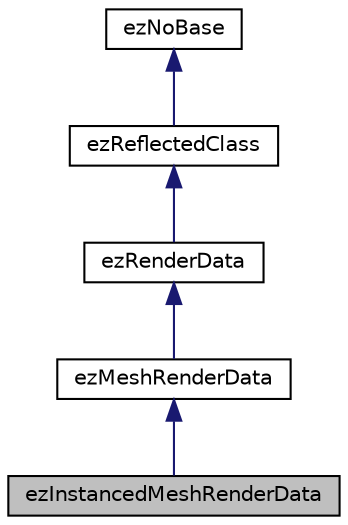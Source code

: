 digraph "ezInstancedMeshRenderData"
{
 // LATEX_PDF_SIZE
  edge [fontname="Helvetica",fontsize="10",labelfontname="Helvetica",labelfontsize="10"];
  node [fontname="Helvetica",fontsize="10",shape=record];
  Node1 [label="ezInstancedMeshRenderData",height=0.2,width=0.4,color="black", fillcolor="grey75", style="filled", fontcolor="black",tooltip=" "];
  Node2 -> Node1 [dir="back",color="midnightblue",fontsize="10",style="solid",fontname="Helvetica"];
  Node2 [label="ezMeshRenderData",height=0.2,width=0.4,color="black", fillcolor="white", style="filled",URL="$d7/d71/classez_mesh_render_data.htm",tooltip=" "];
  Node3 -> Node2 [dir="back",color="midnightblue",fontsize="10",style="solid",fontname="Helvetica"];
  Node3 [label="ezRenderData",height=0.2,width=0.4,color="black", fillcolor="white", style="filled",URL="$d3/dab/classez_render_data.htm",tooltip="Base class for all render data. Render data must contain all information that is needed to render the..."];
  Node4 -> Node3 [dir="back",color="midnightblue",fontsize="10",style="solid",fontname="Helvetica"];
  Node4 [label="ezReflectedClass",height=0.2,width=0.4,color="black", fillcolor="white", style="filled",URL="$db/d45/classez_reflected_class.htm",tooltip="All classes that should be dynamically reflectable, need to be derived from this base class."];
  Node5 -> Node4 [dir="back",color="midnightblue",fontsize="10",style="solid",fontname="Helvetica"];
  Node5 [label="ezNoBase",height=0.2,width=0.4,color="black", fillcolor="white", style="filled",URL="$d4/d02/classez_no_base.htm",tooltip="Dummy type to pass to templates and macros that expect a base type for a class that has no base."];
}
